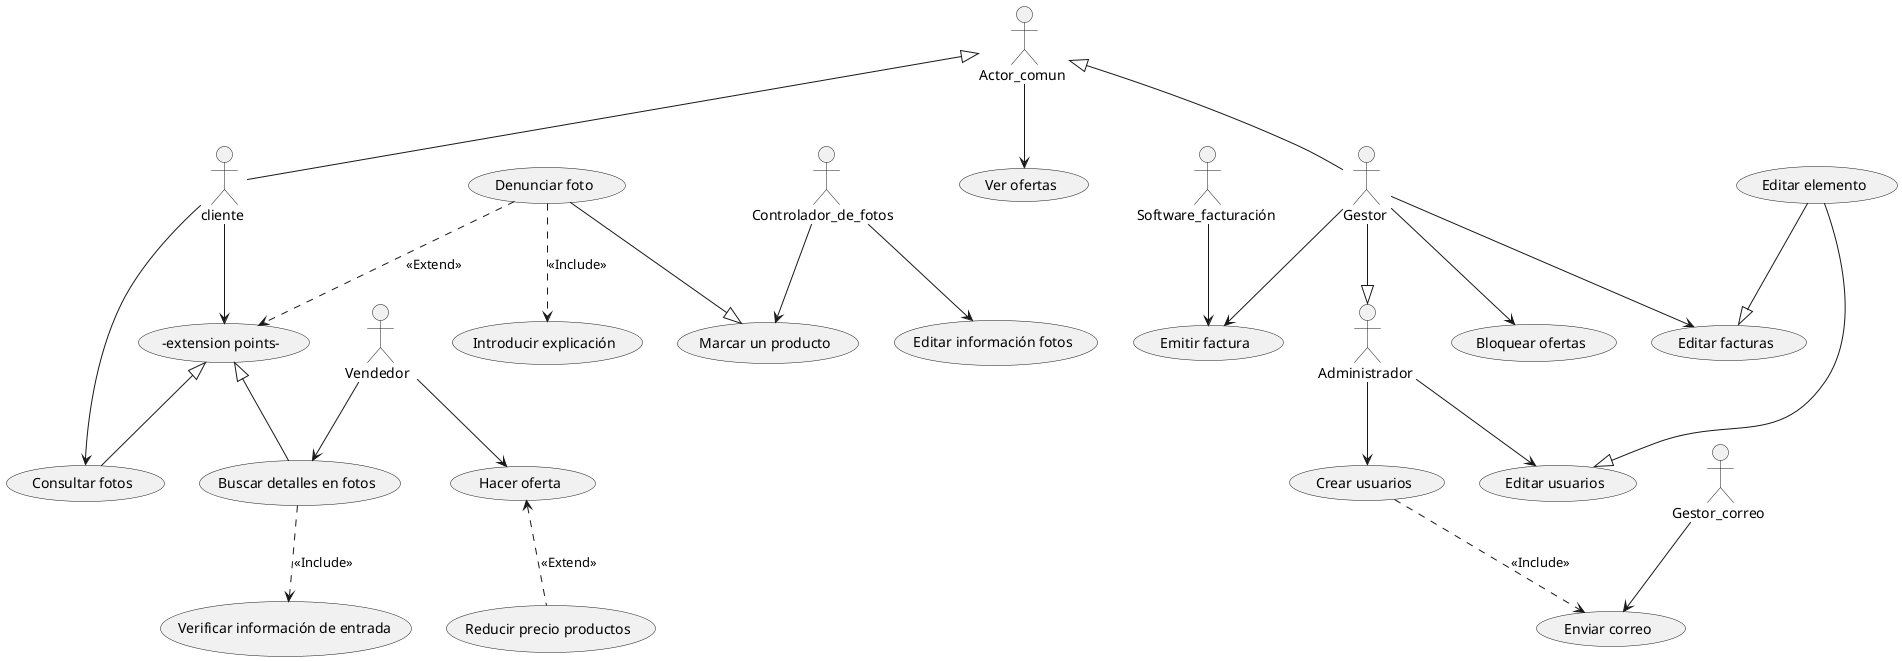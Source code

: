 @startuml

 :cliente :--> (Visualizar fotos)  
 (Visualizar fotos)  <|-- (Consultar fotos)
 (Visualizar fotos)  <|-- (Buscar detalles en fotos)
 :cliente : -->   (Consultar fotos)
 :Controlador_de_fotos  :-->   (Marcar un producto)
 :Controlador_de_fotos  :-->   (Editar información fotos)
 :Vendedor  :--> (Buscar detalles en fotos)
 :Vendedor  :-->  (Hacer oferta)
 :Actor_comun :-->  (Ver ofertas)
 :Actor_comun : <|-- :cliente :
  :Actor_comun : <|-- :Gestor :
 :Gestor :--> (Emitir factura)
  :Gestor :--> (Bloquear ofertas)
   :Gestor :--> (Editar facturas)
   :Gestor :--|> :Administrador :
 :Administrador : --> (Editar usuarios)
:Administrador : -->  (Crear usuarios)
 :Software_facturación :--> (Emitir factura)
 :Gestor_correo : -->  (Enviar correo)
 (Denunciar foto)--|>   (Marcar un producto)
 (Denunciar foto)--> (Visualizar fotos)#line.dashed;text:black : <<Extend>>
 (Denunciar foto)-->  (Introducir explicación)#line.dashed;text:black : <<Include>>
 (Buscar detalles en fotos) -->   (Verificar información de entrada)#line.dashed;text:black : <<Include>>
 (Editar elemento) --|> (Editar usuarios)
 (Editar elemento) --|> (Editar facturas) 
 (Crear usuarios) -->(Enviar correo)#line.dashed;text:black :  <<Include>>
 (Hacer oferta) <--(Reducir precio productos)#line.dashed;text:black : <<Extend>>
(Visualizar fotos) as "-extension points-"
@enduml